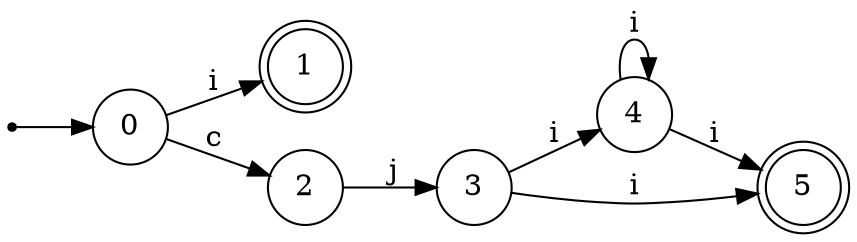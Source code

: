 digraph finite_state_machine {
rankdir=LR;
size="20,20";
node [shape = point]; "dummy0"
node [shape = circle]; "0";
"dummy0" -> "0";
node [shape = doublecircle]; "1";node [shape = circle]; "2";
node [shape = circle]; "3";
node [shape = circle]; "4";
node [shape = doublecircle]; "5";"0" -> "1" [label = "i"];
 "0" -> "2" [label = "c"];
 "2" -> "3" [label = "j"];
 "3" -> "4" [label = "i"];
 "3" -> "5" [label = "i"];
 "4" -> "4" [label = "i"];
 "4" -> "5" [label = "i"];
 }
